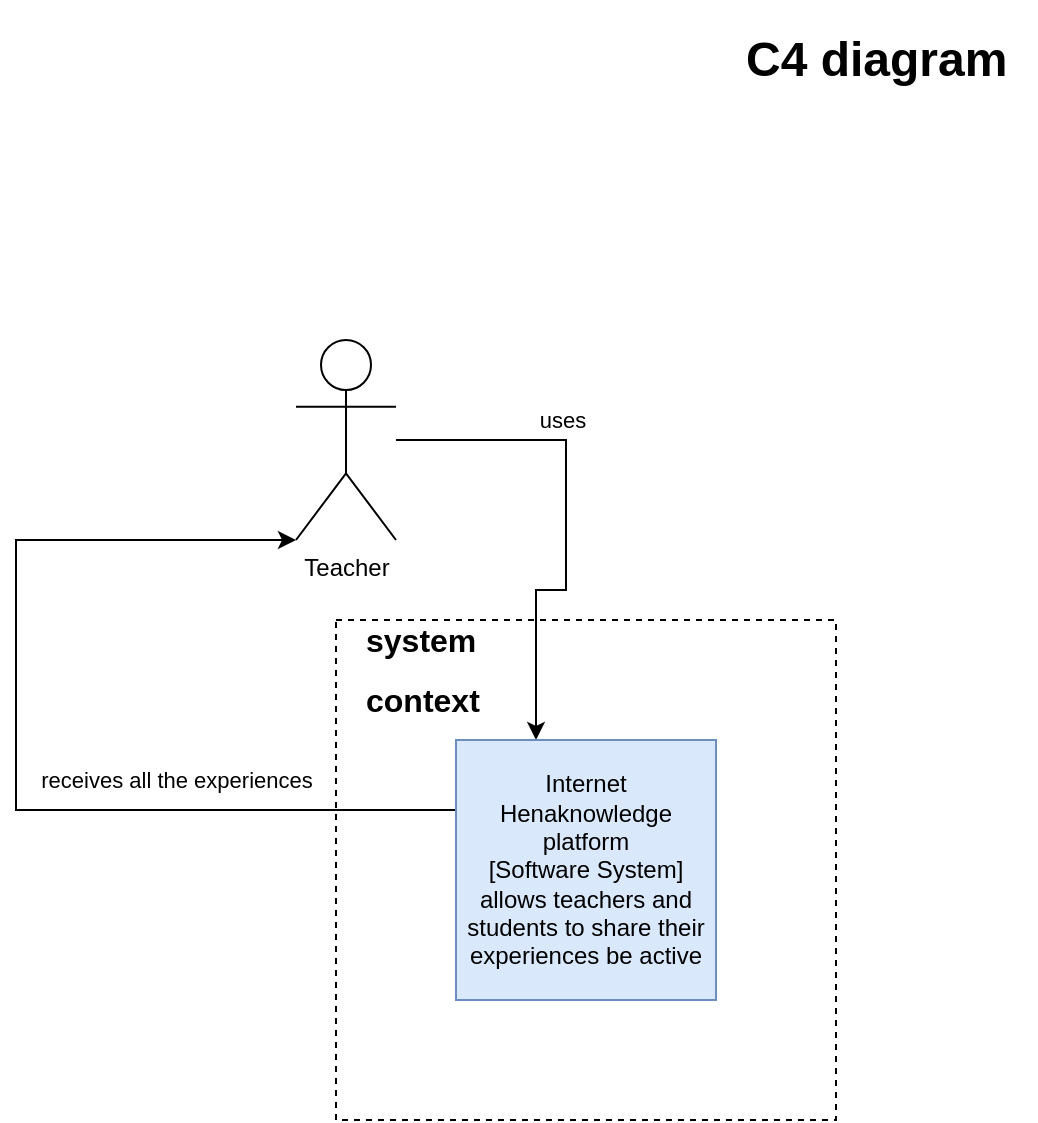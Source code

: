 <mxfile version="14.7.6" type="device"><diagram id="gXnAfYzg1T5sFUubbEvw" name="Page-1"><mxGraphModel dx="1888" dy="489" grid="1" gridSize="10" guides="1" tooltips="1" connect="1" arrows="1" fold="1" page="1" pageScale="1" pageWidth="850" pageHeight="1100" math="0" shadow="0"><root><mxCell id="0"/><mxCell id="1" parent="0"/><mxCell id="3fFRCXRM07f2QWs93jrU-6" value="" style="whiteSpace=wrap;html=1;aspect=fixed;dashed=1;fillColor=none;" parent="1" vertex="1"><mxGeometry x="120" y="330" width="250" height="250" as="geometry"/></mxCell><mxCell id="hIF5MaBXptNXHgM86tt9-1" style="edgeStyle=orthogonalEdgeStyle;rounded=0;orthogonalLoop=1;jettySize=auto;html=1;" edge="1" parent="1" source="3fFRCXRM07f2QWs93jrU-1" target="3fFRCXRM07f2QWs93jrU-9"><mxGeometry relative="1" as="geometry"><Array as="points"><mxPoint x="235" y="315"/><mxPoint x="220" y="315"/></Array></mxGeometry></mxCell><mxCell id="hIF5MaBXptNXHgM86tt9-3" value="uses" style="edgeLabel;html=1;align=center;verticalAlign=middle;resizable=0;points=[];" vertex="1" connectable="0" parent="hIF5MaBXptNXHgM86tt9-1"><mxGeometry x="-0.339" y="2" relative="1" as="geometry"><mxPoint y="-8" as="offset"/></mxGeometry></mxCell><mxCell id="3fFRCXRM07f2QWs93jrU-1" value="Teacher" style="shape=umlActor;verticalLabelPosition=bottom;verticalAlign=top;html=1;outlineConnect=0;" parent="1" vertex="1"><mxGeometry x="100" y="190" width="50" height="100" as="geometry"/></mxCell><mxCell id="3fFRCXRM07f2QWs93jrU-4" value="&lt;h1&gt;C4 diagram&lt;/h1&gt;" style="text;html=1;strokeColor=none;fillColor=none;spacing=5;spacingTop=-20;whiteSpace=wrap;overflow=hidden;rounded=0;" parent="1" vertex="1"><mxGeometry x="320" y="30" width="150" height="40" as="geometry"/></mxCell><mxCell id="3fFRCXRM07f2QWs93jrU-15" style="edgeStyle=orthogonalEdgeStyle;rounded=0;orthogonalLoop=1;jettySize=auto;html=1;entryX=0;entryY=1;entryDx=0;entryDy=0;entryPerimeter=0;" parent="1" source="3fFRCXRM07f2QWs93jrU-9" target="3fFRCXRM07f2QWs93jrU-1" edge="1"><mxGeometry relative="1" as="geometry"><mxPoint x="350" y="240.0" as="targetPoint"/><Array as="points"><mxPoint x="-40" y="425"/><mxPoint x="-40" y="290"/></Array></mxGeometry></mxCell><mxCell id="3fFRCXRM07f2QWs93jrU-17" value="receives all the experiences" style="edgeLabel;html=1;align=center;verticalAlign=middle;resizable=0;points=[];" parent="3fFRCXRM07f2QWs93jrU-15" vertex="1" connectable="0"><mxGeometry x="0.315" relative="1" as="geometry"><mxPoint x="80" y="90" as="offset"/></mxGeometry></mxCell><mxCell id="3fFRCXRM07f2QWs93jrU-9" value="Internet Henaknowledge platform&lt;br&gt;[Software System]&lt;br&gt;allows teachers and students to share their experiences be active" style="whiteSpace=wrap;html=1;aspect=fixed;fillColor=#dae8fc;strokeColor=#6c8ebf;" parent="1" vertex="1"><mxGeometry x="180" y="390" width="130" height="130" as="geometry"/></mxCell><mxCell id="3fFRCXRM07f2QWs93jrU-19" value="&lt;h1 style=&quot;font-size: 16px&quot;&gt;&lt;font style=&quot;font-size: 16px&quot;&gt;system&amp;nbsp;&lt;/font&gt;&lt;/h1&gt;&lt;h1 style=&quot;font-size: 16px&quot;&gt;&lt;font style=&quot;font-size: 16px&quot;&gt;context&lt;/font&gt;&lt;/h1&gt;" style="text;html=1;strokeColor=none;fillColor=none;spacing=5;spacingTop=-20;whiteSpace=wrap;overflow=hidden;rounded=0;" parent="1" vertex="1"><mxGeometry x="130" y="330" width="150" height="100" as="geometry"/></mxCell></root></mxGraphModel></diagram></mxfile>